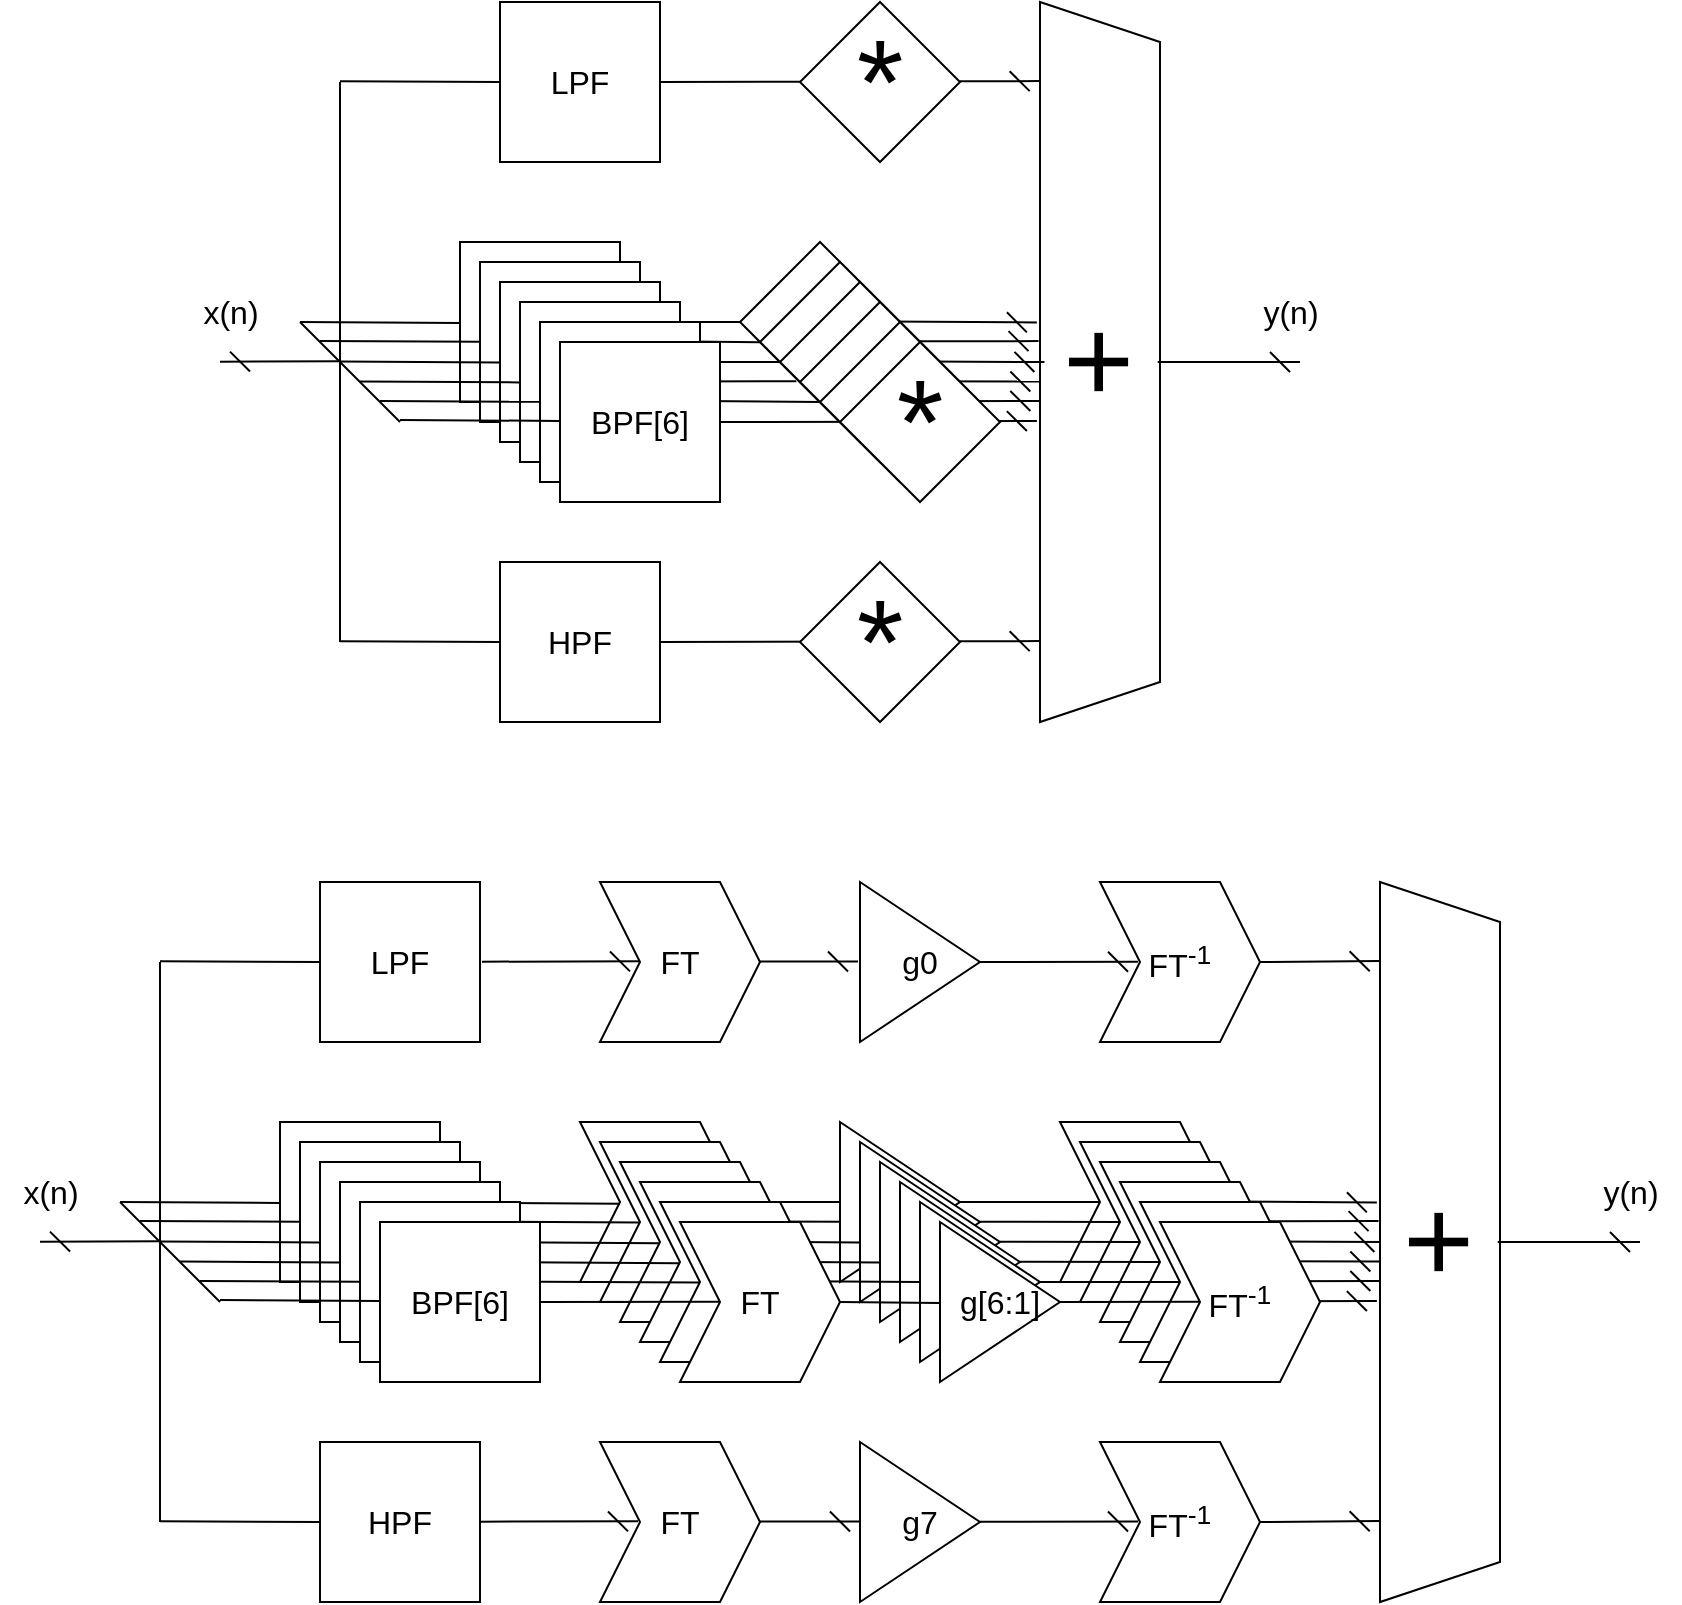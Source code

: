 <mxfile version="21.3.7" type="device">
  <diagram name="Trang-1" id="FCShbB4o47yusrXKDRJA">
    <mxGraphModel dx="1868" dy="1152" grid="1" gridSize="10" guides="1" tooltips="1" connect="1" arrows="1" fold="1" page="0" pageScale="1" pageWidth="827" pageHeight="1169" math="0" shadow="0">
      <root>
        <mxCell id="0" />
        <mxCell id="1" parent="0" />
        <mxCell id="zZ7e39OdmhbCDhHyZP8K-93" value="" style="endArrow=dash;html=1;rounded=0;fontSize=12;startSize=8;endSize=8;exitX=1;exitY=0.5;exitDx=0;exitDy=0;endFill=0;entryX=0.582;entryY=1.026;entryDx=0;entryDy=0;entryPerimeter=0;" edge="1" parent="1" target="zZ7e39OdmhbCDhHyZP8K-129">
          <mxGeometry width="50" height="50" relative="1" as="geometry">
            <mxPoint x="370" y="649.67" as="sourcePoint" />
            <mxPoint x="409.82" y="649.55" as="targetPoint" />
          </mxGeometry>
        </mxCell>
        <mxCell id="zZ7e39OdmhbCDhHyZP8K-137" value="" style="endArrow=dash;html=1;rounded=0;fontSize=12;startSize=8;endSize=8;exitX=1;exitY=0.5;exitDx=0;exitDy=0;endFill=0;entryX=0.445;entryY=1.026;entryDx=0;entryDy=0;entryPerimeter=0;" edge="1" parent="1" target="zZ7e39OdmhbCDhHyZP8K-129">
          <mxGeometry width="50" height="50" relative="1" as="geometry">
            <mxPoint x="320" y="599.67" as="sourcePoint" />
            <mxPoint x="359.82" y="599.55" as="targetPoint" />
          </mxGeometry>
        </mxCell>
        <mxCell id="zZ7e39OdmhbCDhHyZP8K-139" value="" style="endArrow=dash;html=1;rounded=0;fontSize=12;startSize=8;endSize=8;exitX=1;exitY=0.5;exitDx=0;exitDy=0;endFill=0;entryX=0.471;entryY=1.012;entryDx=0;entryDy=0;entryPerimeter=0;" edge="1" parent="1" target="zZ7e39OdmhbCDhHyZP8K-129">
          <mxGeometry width="50" height="50" relative="1" as="geometry">
            <mxPoint x="330" y="609.67" as="sourcePoint" />
            <mxPoint x="369.82" y="609.55" as="targetPoint" />
          </mxGeometry>
        </mxCell>
        <mxCell id="zZ7e39OdmhbCDhHyZP8K-141" value="" style="endArrow=dash;html=1;rounded=0;fontSize=12;startSize=8;endSize=8;exitX=1;exitY=0.5;exitDx=0;exitDy=0;endFill=0;entryX=0.5;entryY=0.963;entryDx=0;entryDy=0;entryPerimeter=0;" edge="1" parent="1" target="zZ7e39OdmhbCDhHyZP8K-129">
          <mxGeometry width="50" height="50" relative="1" as="geometry">
            <mxPoint x="340" y="619.67" as="sourcePoint" />
            <mxPoint x="379.82" y="619.55" as="targetPoint" />
          </mxGeometry>
        </mxCell>
        <mxCell id="zZ7e39OdmhbCDhHyZP8K-143" value="" style="endArrow=dash;html=1;rounded=0;fontSize=12;startSize=8;endSize=8;exitX=1;exitY=0.5;exitDx=0;exitDy=0;endFill=0;entryX=0.527;entryY=0.997;entryDx=0;entryDy=0;entryPerimeter=0;" edge="1" parent="1" target="zZ7e39OdmhbCDhHyZP8K-129">
          <mxGeometry width="50" height="50" relative="1" as="geometry">
            <mxPoint x="350" y="629.67" as="sourcePoint" />
            <mxPoint x="389.82" y="629.55" as="targetPoint" />
          </mxGeometry>
        </mxCell>
        <mxCell id="zZ7e39OdmhbCDhHyZP8K-145" value="" style="endArrow=dash;html=1;rounded=0;fontSize=12;startSize=8;endSize=8;exitX=1;exitY=0.5;exitDx=0;exitDy=0;endFill=0;entryX=0.554;entryY=0.997;entryDx=0;entryDy=0;entryPerimeter=0;" edge="1" parent="1" target="zZ7e39OdmhbCDhHyZP8K-129">
          <mxGeometry width="50" height="50" relative="1" as="geometry">
            <mxPoint x="360" y="639.67" as="sourcePoint" />
            <mxPoint x="399.82" y="639.55" as="targetPoint" />
          </mxGeometry>
        </mxCell>
        <mxCell id="zZ7e39OdmhbCDhHyZP8K-187" value="FT" style="shape=step;perimeter=stepPerimeter;whiteSpace=wrap;html=1;fixedSize=1;fontSize=16;" vertex="1" parent="1">
          <mxGeometry x="260" y="560" width="80" height="80" as="geometry" />
        </mxCell>
        <mxCell id="zZ7e39OdmhbCDhHyZP8K-188" value="FT" style="shape=step;perimeter=stepPerimeter;whiteSpace=wrap;html=1;fixedSize=1;fontSize=16;" vertex="1" parent="1">
          <mxGeometry x="270" y="570" width="80" height="80" as="geometry" />
        </mxCell>
        <mxCell id="zZ7e39OdmhbCDhHyZP8K-189" value="FT" style="shape=step;perimeter=stepPerimeter;whiteSpace=wrap;html=1;fixedSize=1;fontSize=16;" vertex="1" parent="1">
          <mxGeometry x="280" y="580" width="80" height="80" as="geometry" />
        </mxCell>
        <mxCell id="zZ7e39OdmhbCDhHyZP8K-190" value="FT" style="shape=step;perimeter=stepPerimeter;whiteSpace=wrap;html=1;fixedSize=1;fontSize=16;" vertex="1" parent="1">
          <mxGeometry x="290" y="590" width="80" height="80" as="geometry" />
        </mxCell>
        <mxCell id="zZ7e39OdmhbCDhHyZP8K-191" value="FT" style="shape=step;perimeter=stepPerimeter;whiteSpace=wrap;html=1;fixedSize=1;fontSize=16;" vertex="1" parent="1">
          <mxGeometry x="300" y="600" width="80" height="80" as="geometry" />
        </mxCell>
        <mxCell id="zZ7e39OdmhbCDhHyZP8K-192" value="FT&lt;sup&gt;-1&lt;/sup&gt;" style="shape=step;perimeter=stepPerimeter;whiteSpace=wrap;html=1;fixedSize=1;fontSize=16;" vertex="1" parent="1">
          <mxGeometry x="310" y="610" width="80" height="80" as="geometry" />
        </mxCell>
        <mxCell id="zZ7e39OdmhbCDhHyZP8K-147" value="" style="group" vertex="1" connectable="0" parent="1">
          <mxGeometry x="150" y="560" width="110" height="130" as="geometry" />
        </mxCell>
        <mxCell id="zZ7e39OdmhbCDhHyZP8K-148" value="" style="triangle;whiteSpace=wrap;html=1;fontSize=16;" vertex="1" parent="zZ7e39OdmhbCDhHyZP8K-147">
          <mxGeometry width="60" height="80" as="geometry" />
        </mxCell>
        <mxCell id="zZ7e39OdmhbCDhHyZP8K-149" value="" style="triangle;whiteSpace=wrap;html=1;fontSize=16;" vertex="1" parent="zZ7e39OdmhbCDhHyZP8K-147">
          <mxGeometry x="10" y="10" width="60" height="80" as="geometry" />
        </mxCell>
        <mxCell id="zZ7e39OdmhbCDhHyZP8K-150" value="" style="triangle;whiteSpace=wrap;html=1;fontSize=16;" vertex="1" parent="zZ7e39OdmhbCDhHyZP8K-147">
          <mxGeometry x="20" y="20" width="60" height="80" as="geometry" />
        </mxCell>
        <mxCell id="zZ7e39OdmhbCDhHyZP8K-151" value="" style="triangle;whiteSpace=wrap;html=1;fontSize=16;" vertex="1" parent="zZ7e39OdmhbCDhHyZP8K-147">
          <mxGeometry x="30" y="30" width="60" height="80" as="geometry" />
        </mxCell>
        <mxCell id="zZ7e39OdmhbCDhHyZP8K-152" value="" style="triangle;whiteSpace=wrap;html=1;fontSize=16;" vertex="1" parent="zZ7e39OdmhbCDhHyZP8K-147">
          <mxGeometry x="40" y="40" width="60" height="80" as="geometry" />
        </mxCell>
        <mxCell id="zZ7e39OdmhbCDhHyZP8K-153" value="g[6:1]" style="triangle;whiteSpace=wrap;html=1;fontSize=16;" vertex="1" parent="zZ7e39OdmhbCDhHyZP8K-147">
          <mxGeometry x="50" y="50" width="60" height="80" as="geometry" />
        </mxCell>
        <mxCell id="zZ7e39OdmhbCDhHyZP8K-154" value="" style="endArrow=none;html=1;rounded=0;fontSize=12;startSize=8;endSize=8;entryX=0.444;entryY=1.014;entryDx=0;entryDy=0;entryPerimeter=0;endFill=0;startArrow=none;startFill=0;" edge="1" parent="zZ7e39OdmhbCDhHyZP8K-147">
          <mxGeometry width="50" height="50" relative="1" as="geometry">
            <mxPoint y="90" as="sourcePoint" />
            <mxPoint x="50" y="90.46" as="targetPoint" />
          </mxGeometry>
        </mxCell>
        <mxCell id="zZ7e39OdmhbCDhHyZP8K-107" value="" style="endArrow=none;html=1;rounded=0;fontSize=12;startSize=8;endSize=8;exitX=1;exitY=0.5;exitDx=0;exitDy=0;endFill=0;entryX=0.583;entryY=1.003;entryDx=0;entryDy=0;entryPerimeter=0;" edge="1" parent="zZ7e39OdmhbCDhHyZP8K-147">
          <mxGeometry width="50" height="50" relative="1" as="geometry">
            <mxPoint x="110" y="90.05" as="sourcePoint" />
            <mxPoint x="179.82" y="89.93" as="targetPoint" />
          </mxGeometry>
        </mxCell>
        <mxCell id="zZ7e39OdmhbCDhHyZP8K-108" value="" style="endArrow=none;html=1;rounded=0;fontSize=12;startSize=8;endSize=8;exitX=1;exitY=0.5;exitDx=0;exitDy=0;endFill=0;" edge="1" parent="zZ7e39OdmhbCDhHyZP8K-147">
          <mxGeometry width="50" height="50" relative="1" as="geometry">
            <mxPoint x="100" y="80.05" as="sourcePoint" />
            <mxPoint x="170" y="80" as="targetPoint" />
          </mxGeometry>
        </mxCell>
        <mxCell id="zZ7e39OdmhbCDhHyZP8K-109" value="" style="endArrow=none;html=1;rounded=0;fontSize=12;startSize=8;endSize=8;entryX=0;entryY=0.5;entryDx=0;entryDy=0;exitX=1;exitY=0.5;exitDx=0;exitDy=0;endFill=0;" edge="1" parent="zZ7e39OdmhbCDhHyZP8K-147">
          <mxGeometry width="50" height="50" relative="1" as="geometry">
            <mxPoint x="90" y="69.91" as="sourcePoint" />
            <mxPoint x="160" y="70.05" as="targetPoint" />
          </mxGeometry>
        </mxCell>
        <mxCell id="zZ7e39OdmhbCDhHyZP8K-110" value="" style="endArrow=none;html=1;rounded=0;fontSize=12;startSize=8;endSize=8;entryX=0.5;entryY=1;entryDx=0;entryDy=0;exitX=1;exitY=0.5;exitDx=0;exitDy=0;endFill=0;" edge="1" parent="zZ7e39OdmhbCDhHyZP8K-147">
          <mxGeometry width="50" height="50" relative="1" as="geometry">
            <mxPoint x="80" y="59.91" as="sourcePoint" />
            <mxPoint x="150" y="60.05" as="targetPoint" />
          </mxGeometry>
        </mxCell>
        <mxCell id="zZ7e39OdmhbCDhHyZP8K-111" value="" style="endArrow=none;html=1;rounded=0;fontSize=12;startSize=8;endSize=8;exitX=1;exitY=0.5;exitDx=0;exitDy=0;endFill=0;" edge="1" parent="zZ7e39OdmhbCDhHyZP8K-147">
          <mxGeometry width="50" height="50" relative="1" as="geometry">
            <mxPoint x="70" y="49.91" as="sourcePoint" />
            <mxPoint x="140" y="50" as="targetPoint" />
          </mxGeometry>
        </mxCell>
        <mxCell id="zZ7e39OdmhbCDhHyZP8K-112" value="" style="endArrow=none;html=1;rounded=0;fontSize=12;startSize=8;endSize=8;exitX=1;exitY=0.5;exitDx=0;exitDy=0;endFill=0;" edge="1" parent="zZ7e39OdmhbCDhHyZP8K-147">
          <mxGeometry width="50" height="50" relative="1" as="geometry">
            <mxPoint x="60" y="40.05" as="sourcePoint" />
            <mxPoint x="130" y="40" as="targetPoint" />
          </mxGeometry>
        </mxCell>
        <mxCell id="zZ7e39OdmhbCDhHyZP8K-97" value="" style="endArrow=none;html=1;rounded=0;fontSize=12;startSize=8;endSize=8;entryX=0.444;entryY=1.014;entryDx=0;entryDy=0;entryPerimeter=0;endFill=0;startArrow=none;startFill=0;" edge="1" parent="1">
          <mxGeometry width="50" height="50" relative="1" as="geometry">
            <mxPoint x="70" y="609.46" as="sourcePoint" />
            <mxPoint x="150" y="609.92" as="targetPoint" />
          </mxGeometry>
        </mxCell>
        <mxCell id="zZ7e39OdmhbCDhHyZP8K-94" value="" style="endArrow=none;html=1;rounded=0;fontSize=12;startSize=8;endSize=8;entryX=0.444;entryY=1.014;entryDx=0;entryDy=0;entryPerimeter=0;endFill=0;startArrow=none;startFill=0;" edge="1" parent="1">
          <mxGeometry width="50" height="50" relative="1" as="geometry">
            <mxPoint x="110" y="639.54" as="sourcePoint" />
            <mxPoint x="190" y="640" as="targetPoint" />
          </mxGeometry>
        </mxCell>
        <mxCell id="zZ7e39OdmhbCDhHyZP8K-95" value="" style="endArrow=none;html=1;rounded=0;fontSize=12;startSize=8;endSize=8;entryX=0.444;entryY=1.014;entryDx=0;entryDy=0;entryPerimeter=0;endFill=0;startArrow=none;startFill=0;" edge="1" parent="1">
          <mxGeometry width="50" height="50" relative="1" as="geometry">
            <mxPoint x="90" y="629.73" as="sourcePoint" />
            <mxPoint x="170" y="630.19" as="targetPoint" />
          </mxGeometry>
        </mxCell>
        <mxCell id="zZ7e39OdmhbCDhHyZP8K-96" value="" style="endArrow=none;html=1;rounded=0;fontSize=12;startSize=8;endSize=8;entryX=0.444;entryY=1.014;entryDx=0;entryDy=0;entryPerimeter=0;endFill=0;startArrow=none;startFill=0;" edge="1" parent="1">
          <mxGeometry width="50" height="50" relative="1" as="geometry">
            <mxPoint x="80" y="619.73" as="sourcePoint" />
            <mxPoint x="160" y="620.19" as="targetPoint" />
          </mxGeometry>
        </mxCell>
        <mxCell id="zZ7e39OdmhbCDhHyZP8K-98" value="" style="endArrow=none;html=1;rounded=0;fontSize=12;startSize=8;endSize=8;entryX=0;entryY=0.5;entryDx=0;entryDy=0;endFill=0;startArrow=none;startFill=0;" edge="1" parent="1" target="zZ7e39OdmhbCDhHyZP8K-148">
          <mxGeometry width="50" height="50" relative="1" as="geometry">
            <mxPoint x="60" y="600" as="sourcePoint" />
            <mxPoint x="140" y="600.46" as="targetPoint" />
          </mxGeometry>
        </mxCell>
        <mxCell id="zZ7e39OdmhbCDhHyZP8K-158" value="FT" style="shape=step;perimeter=stepPerimeter;whiteSpace=wrap;html=1;fixedSize=1;fontSize=16;" vertex="1" parent="1">
          <mxGeometry x="20" y="560" width="80" height="80" as="geometry" />
        </mxCell>
        <mxCell id="zZ7e39OdmhbCDhHyZP8K-159" value="FT" style="shape=step;perimeter=stepPerimeter;whiteSpace=wrap;html=1;fixedSize=1;fontSize=16;" vertex="1" parent="1">
          <mxGeometry x="30" y="570" width="80" height="80" as="geometry" />
        </mxCell>
        <mxCell id="zZ7e39OdmhbCDhHyZP8K-160" value="FT" style="shape=step;perimeter=stepPerimeter;whiteSpace=wrap;html=1;fixedSize=1;fontSize=16;" vertex="1" parent="1">
          <mxGeometry x="40" y="580" width="80" height="80" as="geometry" />
        </mxCell>
        <mxCell id="zZ7e39OdmhbCDhHyZP8K-161" value="FT" style="shape=step;perimeter=stepPerimeter;whiteSpace=wrap;html=1;fixedSize=1;fontSize=16;" vertex="1" parent="1">
          <mxGeometry x="50" y="590" width="80" height="80" as="geometry" />
        </mxCell>
        <mxCell id="zZ7e39OdmhbCDhHyZP8K-162" value="FT" style="shape=step;perimeter=stepPerimeter;whiteSpace=wrap;html=1;fixedSize=1;fontSize=16;" vertex="1" parent="1">
          <mxGeometry x="60" y="600" width="80" height="80" as="geometry" />
        </mxCell>
        <mxCell id="zZ7e39OdmhbCDhHyZP8K-163" value="FT" style="shape=step;perimeter=stepPerimeter;whiteSpace=wrap;html=1;fixedSize=1;fontSize=16;" vertex="1" parent="1">
          <mxGeometry x="70" y="610" width="80" height="80" as="geometry" />
        </mxCell>
        <mxCell id="zZ7e39OdmhbCDhHyZP8K-173" value="" style="endArrow=none;html=1;rounded=0;fontSize=12;startSize=8;endSize=8;entryX=0.444;entryY=1.014;entryDx=0;entryDy=0;entryPerimeter=0;endFill=0;startArrow=none;startFill=0;exitX=1;exitY=0.5;exitDx=0;exitDy=0;" edge="1" parent="1" source="zZ7e39OdmhbCDhHyZP8K-106">
          <mxGeometry width="50" height="50" relative="1" as="geometry">
            <mxPoint x="10" y="649.39" as="sourcePoint" />
            <mxPoint x="90" y="649.85" as="targetPoint" />
          </mxGeometry>
        </mxCell>
        <mxCell id="zZ7e39OdmhbCDhHyZP8K-174" value="" style="endArrow=none;html=1;rounded=0;fontSize=12;startSize=8;endSize=8;entryX=0.444;entryY=1.014;entryDx=0;entryDy=0;entryPerimeter=0;endFill=0;startArrow=none;startFill=0;" edge="1" parent="1">
          <mxGeometry width="50" height="50" relative="1" as="geometry">
            <mxPoint y="639.85" as="sourcePoint" />
            <mxPoint x="80" y="640.31" as="targetPoint" />
          </mxGeometry>
        </mxCell>
        <mxCell id="zZ7e39OdmhbCDhHyZP8K-175" value="" style="endArrow=none;html=1;rounded=0;fontSize=12;startSize=8;endSize=8;entryX=0.444;entryY=1.014;entryDx=0;entryDy=0;entryPerimeter=0;endFill=0;startArrow=none;startFill=0;" edge="1" parent="1">
          <mxGeometry width="50" height="50" relative="1" as="geometry">
            <mxPoint x="-10" y="630.12" as="sourcePoint" />
            <mxPoint x="70" y="630.58" as="targetPoint" />
          </mxGeometry>
        </mxCell>
        <mxCell id="zZ7e39OdmhbCDhHyZP8K-176" value="" style="endArrow=none;html=1;rounded=0;fontSize=12;startSize=8;endSize=8;entryX=0.444;entryY=1.014;entryDx=0;entryDy=0;entryPerimeter=0;endFill=0;startArrow=none;startFill=0;" edge="1" parent="1">
          <mxGeometry width="50" height="50" relative="1" as="geometry">
            <mxPoint x="-20" y="620.12" as="sourcePoint" />
            <mxPoint x="60" y="620.58" as="targetPoint" />
          </mxGeometry>
        </mxCell>
        <mxCell id="zZ7e39OdmhbCDhHyZP8K-177" value="" style="endArrow=none;html=1;rounded=0;fontSize=12;startSize=8;endSize=8;entryX=0.444;entryY=1.014;entryDx=0;entryDy=0;entryPerimeter=0;endFill=0;startArrow=none;startFill=0;" edge="1" parent="1">
          <mxGeometry width="50" height="50" relative="1" as="geometry">
            <mxPoint x="-30" y="609.85" as="sourcePoint" />
            <mxPoint x="50" y="610.31" as="targetPoint" />
          </mxGeometry>
        </mxCell>
        <mxCell id="zZ7e39OdmhbCDhHyZP8K-178" value="" style="endArrow=none;html=1;rounded=0;fontSize=12;startSize=8;endSize=8;entryX=0.444;entryY=1.014;entryDx=0;entryDy=0;entryPerimeter=0;endFill=0;startArrow=none;startFill=0;" edge="1" parent="1">
          <mxGeometry width="50" height="50" relative="1" as="geometry">
            <mxPoint x="-40" y="600.39" as="sourcePoint" />
            <mxPoint x="40" y="600.85" as="targetPoint" />
          </mxGeometry>
        </mxCell>
        <mxCell id="zZ7e39OdmhbCDhHyZP8K-29" value="" style="endArrow=none;html=1;rounded=0;fontSize=12;startSize=8;endSize=8;entryX=0.5;entryY=1;entryDx=0;entryDy=0;endFill=0;" edge="1" parent="1">
          <mxGeometry width="50" height="50" relative="1" as="geometry">
            <mxPoint x="80" y="180" as="sourcePoint" />
            <mxPoint x="150" y="180" as="targetPoint" />
          </mxGeometry>
        </mxCell>
        <mxCell id="zZ7e39OdmhbCDhHyZP8K-82" value="" style="endArrow=dash;html=1;rounded=0;fontSize=12;startSize=8;endSize=8;exitX=1;exitY=0.5;exitDx=0;exitDy=0;endFill=0;entryX=0.582;entryY=1.026;entryDx=0;entryDy=0;entryPerimeter=0;" edge="1" parent="1" target="zZ7e39OdmhbCDhHyZP8K-63">
          <mxGeometry width="50" height="50" relative="1" as="geometry">
            <mxPoint x="200" y="209.67" as="sourcePoint" />
            <mxPoint x="239.82" y="209.55" as="targetPoint" />
          </mxGeometry>
        </mxCell>
        <mxCell id="zZ7e39OdmhbCDhHyZP8K-38" value="" style="endArrow=none;html=1;rounded=0;fontSize=12;startSize=8;endSize=8;entryX=0;entryY=0.5;entryDx=0;entryDy=0;endFill=0;startArrow=none;startFill=0;" edge="1" parent="1" target="zZ7e39OdmhbCDhHyZP8K-79">
          <mxGeometry width="50" height="50" relative="1" as="geometry">
            <mxPoint x="80" y="199.46" as="sourcePoint" />
            <mxPoint x="160" y="199.92" as="targetPoint" />
          </mxGeometry>
        </mxCell>
        <mxCell id="zZ7e39OdmhbCDhHyZP8K-39" value="" style="endArrow=none;html=1;rounded=0;fontSize=12;startSize=8;endSize=8;entryX=-0.023;entryY=0.495;entryDx=0;entryDy=0;entryPerimeter=0;endFill=0;startArrow=none;startFill=0;" edge="1" parent="1" target="zZ7e39OdmhbCDhHyZP8K-77">
          <mxGeometry width="50" height="50" relative="1" as="geometry">
            <mxPoint x="70" y="189.73" as="sourcePoint" />
            <mxPoint x="150" y="190.19" as="targetPoint" />
          </mxGeometry>
        </mxCell>
        <mxCell id="zZ7e39OdmhbCDhHyZP8K-41" value="" style="endArrow=none;html=1;rounded=0;fontSize=12;startSize=8;endSize=8;entryX=0.13;entryY=0.627;entryDx=0;entryDy=0;entryPerimeter=0;endFill=0;startArrow=none;startFill=0;" edge="1" parent="1" target="zZ7e39OdmhbCDhHyZP8K-71">
          <mxGeometry width="50" height="50" relative="1" as="geometry">
            <mxPoint x="50" y="169.46" as="sourcePoint" />
            <mxPoint x="130" y="169.92" as="targetPoint" />
          </mxGeometry>
        </mxCell>
        <mxCell id="zZ7e39OdmhbCDhHyZP8K-42" value="" style="endArrow=none;html=1;rounded=0;fontSize=12;startSize=8;endSize=8;entryX=0;entryY=0.5;entryDx=0;entryDy=0;endFill=0;startArrow=none;startFill=0;" edge="1" parent="1" target="zZ7e39OdmhbCDhHyZP8K-71">
          <mxGeometry width="50" height="50" relative="1" as="geometry">
            <mxPoint x="40" y="160" as="sourcePoint" />
            <mxPoint x="120" y="160.46" as="targetPoint" />
          </mxGeometry>
        </mxCell>
        <mxCell id="zZ7e39OdmhbCDhHyZP8K-1" value="LPF" style="whiteSpace=wrap;html=1;aspect=fixed;fontSize=16;" vertex="1" parent="1">
          <mxGeometry x="-20" width="80" height="80" as="geometry" />
        </mxCell>
        <mxCell id="zZ7e39OdmhbCDhHyZP8K-2" value="" style="whiteSpace=wrap;html=1;aspect=fixed;fontSize=16;" vertex="1" parent="1">
          <mxGeometry x="-40" y="120" width="80" height="80" as="geometry" />
        </mxCell>
        <mxCell id="zZ7e39OdmhbCDhHyZP8K-3" value="HPF" style="whiteSpace=wrap;html=1;aspect=fixed;fontSize=16;" vertex="1" parent="1">
          <mxGeometry x="-20" y="280" width="80" height="80" as="geometry" />
        </mxCell>
        <mxCell id="zZ7e39OdmhbCDhHyZP8K-6" value="" style="whiteSpace=wrap;html=1;aspect=fixed;fontSize=16;" vertex="1" parent="1">
          <mxGeometry x="-30" y="130" width="80" height="80" as="geometry" />
        </mxCell>
        <mxCell id="zZ7e39OdmhbCDhHyZP8K-11" value="" style="whiteSpace=wrap;html=1;aspect=fixed;fontSize=16;" vertex="1" parent="1">
          <mxGeometry x="-20" y="140" width="80" height="80" as="geometry" />
        </mxCell>
        <mxCell id="zZ7e39OdmhbCDhHyZP8K-12" value="" style="whiteSpace=wrap;html=1;aspect=fixed;fontSize=16;" vertex="1" parent="1">
          <mxGeometry x="-10" y="150" width="80" height="80" as="geometry" />
        </mxCell>
        <mxCell id="zZ7e39OdmhbCDhHyZP8K-13" value="" style="whiteSpace=wrap;html=1;aspect=fixed;fontSize=16;" vertex="1" parent="1">
          <mxGeometry y="160" width="80" height="80" as="geometry" />
        </mxCell>
        <mxCell id="zZ7e39OdmhbCDhHyZP8K-14" value="BPF[6]" style="whiteSpace=wrap;html=1;aspect=fixed;fontSize=16;" vertex="1" parent="1">
          <mxGeometry x="10" y="170" width="80" height="80" as="geometry" />
        </mxCell>
        <mxCell id="zZ7e39OdmhbCDhHyZP8K-24" value="" style="endArrow=none;html=1;rounded=0;fontSize=12;startSize=8;endSize=8;exitX=1;exitY=0.5;exitDx=0;exitDy=0;endFill=0;entryX=0.583;entryY=1.003;entryDx=0;entryDy=0;entryPerimeter=0;" edge="1" parent="1" source="zZ7e39OdmhbCDhHyZP8K-14">
          <mxGeometry width="50" height="50" relative="1" as="geometry">
            <mxPoint x="110" y="210" as="sourcePoint" />
            <mxPoint x="179.82" y="209.88" as="targetPoint" />
          </mxGeometry>
        </mxCell>
        <mxCell id="zZ7e39OdmhbCDhHyZP8K-36" value="" style="endArrow=dash;html=1;rounded=0;fontSize=12;startSize=8;endSize=8;entryX=0.472;entryY=1.014;entryDx=0;entryDy=0;entryPerimeter=0;endFill=0;exitX=1;exitY=0.5;exitDx=0;exitDy=0;" edge="1" parent="1" source="zZ7e39OdmhbCDhHyZP8K-1">
          <mxGeometry width="50" height="50" relative="1" as="geometry">
            <mxPoint x="80" y="40" as="sourcePoint" />
            <mxPoint x="159" y="39.84" as="targetPoint" />
          </mxGeometry>
        </mxCell>
        <mxCell id="zZ7e39OdmhbCDhHyZP8K-45" value="" style="endArrow=dash;html=1;rounded=0;fontSize=12;startSize=8;endSize=8;entryX=0.472;entryY=1.014;entryDx=0;entryDy=0;entryPerimeter=0;endFill=0;exitX=1;exitY=0.5;exitDx=0;exitDy=0;" edge="1" parent="1" source="zZ7e39OdmhbCDhHyZP8K-3">
          <mxGeometry width="50" height="50" relative="1" as="geometry">
            <mxPoint x="80" y="319.86" as="sourcePoint" />
            <mxPoint x="159" y="319.7" as="targetPoint" />
          </mxGeometry>
        </mxCell>
        <mxCell id="zZ7e39OdmhbCDhHyZP8K-48" value="" style="endArrow=none;html=1;rounded=0;fontSize=12;startSize=8;endSize=8;entryX=0.444;entryY=1.014;entryDx=0;entryDy=0;entryPerimeter=0;endFill=0;startArrow=none;startFill=0;" edge="1" parent="1">
          <mxGeometry width="50" height="50" relative="1" as="geometry">
            <mxPoint x="-70" y="209" as="sourcePoint" />
            <mxPoint x="10" y="209.46" as="targetPoint" />
          </mxGeometry>
        </mxCell>
        <mxCell id="zZ7e39OdmhbCDhHyZP8K-49" value="" style="endArrow=none;html=1;rounded=0;fontSize=12;startSize=8;endSize=8;entryX=0.444;entryY=1.014;entryDx=0;entryDy=0;entryPerimeter=0;endFill=0;startArrow=none;startFill=0;" edge="1" parent="1">
          <mxGeometry width="50" height="50" relative="1" as="geometry">
            <mxPoint x="-80" y="199.46" as="sourcePoint" />
            <mxPoint y="199.92" as="targetPoint" />
          </mxGeometry>
        </mxCell>
        <mxCell id="zZ7e39OdmhbCDhHyZP8K-50" value="" style="endArrow=none;html=1;rounded=0;fontSize=12;startSize=8;endSize=8;entryX=0.444;entryY=1.014;entryDx=0;entryDy=0;entryPerimeter=0;endFill=0;startArrow=none;startFill=0;" edge="1" parent="1">
          <mxGeometry width="50" height="50" relative="1" as="geometry">
            <mxPoint x="-90" y="189.73" as="sourcePoint" />
            <mxPoint x="-10" y="190.19" as="targetPoint" />
          </mxGeometry>
        </mxCell>
        <mxCell id="zZ7e39OdmhbCDhHyZP8K-51" value="" style="endArrow=none;html=1;rounded=0;fontSize=12;startSize=8;endSize=8;entryX=0.444;entryY=1.014;entryDx=0;entryDy=0;entryPerimeter=0;endFill=0;startArrow=none;startFill=0;" edge="1" parent="1">
          <mxGeometry width="50" height="50" relative="1" as="geometry">
            <mxPoint x="-100" y="179.73" as="sourcePoint" />
            <mxPoint x="-20" y="180.19" as="targetPoint" />
          </mxGeometry>
        </mxCell>
        <mxCell id="zZ7e39OdmhbCDhHyZP8K-52" value="" style="endArrow=none;html=1;rounded=0;fontSize=12;startSize=8;endSize=8;entryX=0.444;entryY=1.014;entryDx=0;entryDy=0;entryPerimeter=0;endFill=0;startArrow=none;startFill=0;" edge="1" parent="1">
          <mxGeometry width="50" height="50" relative="1" as="geometry">
            <mxPoint x="-110" y="169.46" as="sourcePoint" />
            <mxPoint x="-30" y="169.92" as="targetPoint" />
          </mxGeometry>
        </mxCell>
        <mxCell id="zZ7e39OdmhbCDhHyZP8K-53" value="" style="endArrow=none;html=1;rounded=0;fontSize=12;startSize=8;endSize=8;entryX=0.444;entryY=1.014;entryDx=0;entryDy=0;entryPerimeter=0;endFill=0;startArrow=none;startFill=0;" edge="1" parent="1">
          <mxGeometry width="50" height="50" relative="1" as="geometry">
            <mxPoint x="-120" y="160" as="sourcePoint" />
            <mxPoint x="-40" y="160.46" as="targetPoint" />
          </mxGeometry>
        </mxCell>
        <mxCell id="zZ7e39OdmhbCDhHyZP8K-54" value="" style="endArrow=none;html=1;rounded=0;fontSize=12;startSize=8;endSize=8;endFill=0;startArrow=none;startFill=0;" edge="1" parent="1">
          <mxGeometry width="50" height="50" relative="1" as="geometry">
            <mxPoint x="-120" y="160" as="sourcePoint" />
            <mxPoint x="-70" y="210" as="targetPoint" />
          </mxGeometry>
        </mxCell>
        <mxCell id="zZ7e39OdmhbCDhHyZP8K-55" value="" style="endArrow=none;html=1;rounded=0;fontSize=12;startSize=8;endSize=8;entryX=0.444;entryY=1.014;entryDx=0;entryDy=0;entryPerimeter=0;endFill=0;startArrow=none;startFill=0;" edge="1" parent="1">
          <mxGeometry width="50" height="50" relative="1" as="geometry">
            <mxPoint x="-100" y="39.6" as="sourcePoint" />
            <mxPoint x="-20" y="40.06" as="targetPoint" />
          </mxGeometry>
        </mxCell>
        <mxCell id="zZ7e39OdmhbCDhHyZP8K-56" value="" style="endArrow=none;html=1;rounded=0;fontSize=12;startSize=8;endSize=8;entryX=0.444;entryY=1.014;entryDx=0;entryDy=0;entryPerimeter=0;endFill=0;startArrow=none;startFill=0;" edge="1" parent="1">
          <mxGeometry width="50" height="50" relative="1" as="geometry">
            <mxPoint x="-100" y="319.6" as="sourcePoint" />
            <mxPoint x="-20" y="320.06" as="targetPoint" />
          </mxGeometry>
        </mxCell>
        <mxCell id="zZ7e39OdmhbCDhHyZP8K-57" value="" style="endArrow=none;html=1;rounded=0;fontSize=12;startSize=8;endSize=8;endFill=0;startArrow=none;startFill=0;" edge="1" parent="1">
          <mxGeometry width="50" height="50" relative="1" as="geometry">
            <mxPoint x="-100" y="320" as="sourcePoint" />
            <mxPoint x="-100" y="40" as="targetPoint" />
          </mxGeometry>
        </mxCell>
        <mxCell id="zZ7e39OdmhbCDhHyZP8K-58" value="" style="endArrow=dash;html=1;rounded=0;fontSize=12;startSize=8;endSize=8;endFill=0;" edge="1" parent="1">
          <mxGeometry width="50" height="50" relative="1" as="geometry">
            <mxPoint x="-100" y="179.6" as="sourcePoint" />
            <mxPoint x="-160" y="179.84" as="targetPoint" />
          </mxGeometry>
        </mxCell>
        <mxCell id="zZ7e39OdmhbCDhHyZP8K-59" value="x(n)" style="text;html=1;align=center;verticalAlign=middle;resizable=0;points=[];autosize=1;strokeColor=none;fillColor=none;fontSize=16;" vertex="1" parent="1">
          <mxGeometry x="-180" y="140" width="50" height="30" as="geometry" />
        </mxCell>
        <mxCell id="zZ7e39OdmhbCDhHyZP8K-63" value="&lt;span style=&quot;font-size: 60px;&quot;&gt;+&lt;/span&gt;" style="shape=trapezoid;perimeter=trapezoidPerimeter;whiteSpace=wrap;html=1;fixedSize=1;fontSize=16;rotation=90;" vertex="1" parent="1">
          <mxGeometry x="100" y="150" width="360" height="60" as="geometry" />
        </mxCell>
        <mxCell id="zZ7e39OdmhbCDhHyZP8K-64" value="" style="endArrow=dash;html=1;rounded=0;fontSize=12;startSize=8;endSize=8;endFill=0;exitX=0.5;exitY=0.019;exitDx=0;exitDy=0;exitPerimeter=0;" edge="1" parent="1" source="zZ7e39OdmhbCDhHyZP8K-63">
          <mxGeometry width="50" height="50" relative="1" as="geometry">
            <mxPoint x="320" y="180" as="sourcePoint" />
            <mxPoint x="380" y="180" as="targetPoint" />
          </mxGeometry>
        </mxCell>
        <mxCell id="zZ7e39OdmhbCDhHyZP8K-65" value="y(n)" style="text;html=1;align=center;verticalAlign=middle;resizable=0;points=[];autosize=1;strokeColor=none;fillColor=none;fontSize=16;" vertex="1" parent="1">
          <mxGeometry x="350" y="140" width="50" height="30" as="geometry" />
        </mxCell>
        <mxCell id="zZ7e39OdmhbCDhHyZP8K-67" value="&lt;font style=&quot;font-size: 60px;&quot;&gt;*&lt;/font&gt;" style="rhombus;whiteSpace=wrap;html=1;fontSize=16;" vertex="1" parent="1">
          <mxGeometry x="130" width="80" height="80" as="geometry" />
        </mxCell>
        <mxCell id="zZ7e39OdmhbCDhHyZP8K-68" value="" style="endArrow=dash;html=1;rounded=0;fontSize=12;startSize=8;endSize=8;exitX=1;exitY=0.5;exitDx=0;exitDy=0;endFill=0;entryX=0.583;entryY=1.003;entryDx=0;entryDy=0;entryPerimeter=0;" edge="1" parent="1">
          <mxGeometry width="50" height="50" relative="1" as="geometry">
            <mxPoint x="210" y="39.67" as="sourcePoint" />
            <mxPoint x="249.82" y="39.55" as="targetPoint" />
          </mxGeometry>
        </mxCell>
        <mxCell id="zZ7e39OdmhbCDhHyZP8K-69" value="*" style="rhombus;whiteSpace=wrap;html=1;fontSize=60;" vertex="1" parent="1">
          <mxGeometry x="130" y="280" width="80" height="80" as="geometry" />
        </mxCell>
        <mxCell id="zZ7e39OdmhbCDhHyZP8K-70" value="" style="endArrow=dash;html=1;rounded=0;fontSize=12;startSize=8;endSize=8;exitX=1;exitY=0.5;exitDx=0;exitDy=0;endFill=0;entryX=0.583;entryY=1.003;entryDx=0;entryDy=0;entryPerimeter=0;" edge="1" parent="1">
          <mxGeometry width="50" height="50" relative="1" as="geometry">
            <mxPoint x="210" y="319.67" as="sourcePoint" />
            <mxPoint x="249.82" y="319.55" as="targetPoint" />
          </mxGeometry>
        </mxCell>
        <mxCell id="zZ7e39OdmhbCDhHyZP8K-71" value="" style="rhombus;whiteSpace=wrap;html=1;fontSize=16;" vertex="1" parent="1">
          <mxGeometry x="100" y="120" width="80" height="80" as="geometry" />
        </mxCell>
        <mxCell id="zZ7e39OdmhbCDhHyZP8K-72" value="" style="endArrow=dash;html=1;rounded=0;fontSize=12;startSize=8;endSize=8;exitX=1;exitY=0.5;exitDx=0;exitDy=0;endFill=0;entryX=0.445;entryY=1.026;entryDx=0;entryDy=0;entryPerimeter=0;" edge="1" parent="1" target="zZ7e39OdmhbCDhHyZP8K-63">
          <mxGeometry width="50" height="50" relative="1" as="geometry">
            <mxPoint x="150" y="159.67" as="sourcePoint" />
            <mxPoint x="189.82" y="159.55" as="targetPoint" />
          </mxGeometry>
        </mxCell>
        <mxCell id="zZ7e39OdmhbCDhHyZP8K-73" value="" style="rhombus;whiteSpace=wrap;html=1;fontSize=16;" vertex="1" parent="1">
          <mxGeometry x="110" y="130" width="80" height="80" as="geometry" />
        </mxCell>
        <mxCell id="zZ7e39OdmhbCDhHyZP8K-74" value="" style="endArrow=dash;html=1;rounded=0;fontSize=12;startSize=8;endSize=8;exitX=1;exitY=0.5;exitDx=0;exitDy=0;endFill=0;entryX=0.471;entryY=1.012;entryDx=0;entryDy=0;entryPerimeter=0;" edge="1" parent="1" target="zZ7e39OdmhbCDhHyZP8K-63">
          <mxGeometry width="50" height="50" relative="1" as="geometry">
            <mxPoint x="160" y="169.67" as="sourcePoint" />
            <mxPoint x="199.82" y="169.55" as="targetPoint" />
          </mxGeometry>
        </mxCell>
        <mxCell id="zZ7e39OdmhbCDhHyZP8K-75" value="" style="rhombus;whiteSpace=wrap;html=1;fontSize=16;" vertex="1" parent="1">
          <mxGeometry x="120" y="140" width="80" height="80" as="geometry" />
        </mxCell>
        <mxCell id="zZ7e39OdmhbCDhHyZP8K-76" value="" style="endArrow=dash;html=1;rounded=0;fontSize=12;startSize=8;endSize=8;exitX=1;exitY=0.5;exitDx=0;exitDy=0;endFill=0;entryX=0.5;entryY=0.963;entryDx=0;entryDy=0;entryPerimeter=0;" edge="1" parent="1" target="zZ7e39OdmhbCDhHyZP8K-63">
          <mxGeometry width="50" height="50" relative="1" as="geometry">
            <mxPoint x="170" y="179.67" as="sourcePoint" />
            <mxPoint x="209.82" y="179.55" as="targetPoint" />
          </mxGeometry>
        </mxCell>
        <mxCell id="zZ7e39OdmhbCDhHyZP8K-77" value="" style="rhombus;whiteSpace=wrap;html=1;fontSize=16;" vertex="1" parent="1">
          <mxGeometry x="130" y="150" width="80" height="80" as="geometry" />
        </mxCell>
        <mxCell id="zZ7e39OdmhbCDhHyZP8K-78" value="" style="endArrow=dash;html=1;rounded=0;fontSize=12;startSize=8;endSize=8;exitX=1;exitY=0.5;exitDx=0;exitDy=0;endFill=0;entryX=0.527;entryY=0.997;entryDx=0;entryDy=0;entryPerimeter=0;" edge="1" parent="1" target="zZ7e39OdmhbCDhHyZP8K-63">
          <mxGeometry width="50" height="50" relative="1" as="geometry">
            <mxPoint x="180" y="189.67" as="sourcePoint" />
            <mxPoint x="219.82" y="189.55" as="targetPoint" />
          </mxGeometry>
        </mxCell>
        <mxCell id="zZ7e39OdmhbCDhHyZP8K-79" value="" style="rhombus;whiteSpace=wrap;html=1;fontSize=16;" vertex="1" parent="1">
          <mxGeometry x="140" y="160" width="80" height="80" as="geometry" />
        </mxCell>
        <mxCell id="zZ7e39OdmhbCDhHyZP8K-80" value="" style="endArrow=dash;html=1;rounded=0;fontSize=12;startSize=8;endSize=8;exitX=1;exitY=0.5;exitDx=0;exitDy=0;endFill=0;entryX=0.554;entryY=0.997;entryDx=0;entryDy=0;entryPerimeter=0;" edge="1" parent="1" target="zZ7e39OdmhbCDhHyZP8K-63">
          <mxGeometry width="50" height="50" relative="1" as="geometry">
            <mxPoint x="190" y="199.67" as="sourcePoint" />
            <mxPoint x="229.82" y="199.55" as="targetPoint" />
          </mxGeometry>
        </mxCell>
        <mxCell id="zZ7e39OdmhbCDhHyZP8K-81" value="*" style="rhombus;whiteSpace=wrap;html=1;fontSize=60;" vertex="1" parent="1">
          <mxGeometry x="150" y="170" width="80" height="80" as="geometry" />
        </mxCell>
        <mxCell id="zZ7e39OdmhbCDhHyZP8K-99" value="LPF" style="whiteSpace=wrap;html=1;aspect=fixed;fontSize=16;" vertex="1" parent="1">
          <mxGeometry x="-110" y="440" width="80" height="80" as="geometry" />
        </mxCell>
        <mxCell id="zZ7e39OdmhbCDhHyZP8K-100" value="" style="whiteSpace=wrap;html=1;aspect=fixed;fontSize=16;" vertex="1" parent="1">
          <mxGeometry x="-130" y="560" width="80" height="80" as="geometry" />
        </mxCell>
        <mxCell id="zZ7e39OdmhbCDhHyZP8K-101" value="HPF" style="whiteSpace=wrap;html=1;aspect=fixed;fontSize=16;" vertex="1" parent="1">
          <mxGeometry x="-110" y="720" width="80" height="80" as="geometry" />
        </mxCell>
        <mxCell id="zZ7e39OdmhbCDhHyZP8K-102" value="" style="whiteSpace=wrap;html=1;aspect=fixed;fontSize=16;" vertex="1" parent="1">
          <mxGeometry x="-120" y="570" width="80" height="80" as="geometry" />
        </mxCell>
        <mxCell id="zZ7e39OdmhbCDhHyZP8K-103" value="" style="whiteSpace=wrap;html=1;aspect=fixed;fontSize=16;" vertex="1" parent="1">
          <mxGeometry x="-110" y="580" width="80" height="80" as="geometry" />
        </mxCell>
        <mxCell id="zZ7e39OdmhbCDhHyZP8K-104" value="" style="whiteSpace=wrap;html=1;aspect=fixed;fontSize=16;" vertex="1" parent="1">
          <mxGeometry x="-100" y="590" width="80" height="80" as="geometry" />
        </mxCell>
        <mxCell id="zZ7e39OdmhbCDhHyZP8K-105" value="" style="whiteSpace=wrap;html=1;aspect=fixed;fontSize=16;" vertex="1" parent="1">
          <mxGeometry x="-90" y="600" width="80" height="80" as="geometry" />
        </mxCell>
        <mxCell id="zZ7e39OdmhbCDhHyZP8K-106" value="BPF[6]" style="whiteSpace=wrap;html=1;aspect=fixed;fontSize=16;" vertex="1" parent="1">
          <mxGeometry x="-80" y="610" width="80" height="80" as="geometry" />
        </mxCell>
        <mxCell id="zZ7e39OdmhbCDhHyZP8K-113" value="" style="endArrow=dash;html=1;rounded=0;fontSize=12;startSize=8;endSize=8;entryX=0.472;entryY=1.014;entryDx=0;entryDy=0;entryPerimeter=0;endFill=0;" edge="1" parent="1">
          <mxGeometry width="50" height="50" relative="1" as="geometry">
            <mxPoint x="220" y="480" as="sourcePoint" />
            <mxPoint x="299" y="479.84" as="targetPoint" />
          </mxGeometry>
        </mxCell>
        <mxCell id="zZ7e39OdmhbCDhHyZP8K-114" value="" style="endArrow=dash;html=1;rounded=0;fontSize=12;startSize=8;endSize=8;entryX=0.472;entryY=1.014;entryDx=0;entryDy=0;entryPerimeter=0;endFill=0;" edge="1" parent="1">
          <mxGeometry width="50" height="50" relative="1" as="geometry">
            <mxPoint x="220" y="759.86" as="sourcePoint" />
            <mxPoint x="299" y="759.7" as="targetPoint" />
          </mxGeometry>
        </mxCell>
        <mxCell id="zZ7e39OdmhbCDhHyZP8K-115" value="" style="endArrow=dash;html=1;rounded=0;fontSize=12;startSize=8;endSize=8;entryX=0.472;entryY=1.014;entryDx=0;entryDy=0;entryPerimeter=0;endFill=0;" edge="1" parent="1">
          <mxGeometry width="50" height="50" relative="1" as="geometry">
            <mxPoint x="81" y="759.86" as="sourcePoint" />
            <mxPoint x="160" y="759.7" as="targetPoint" />
          </mxGeometry>
        </mxCell>
        <mxCell id="zZ7e39OdmhbCDhHyZP8K-116" value="" style="endArrow=dash;html=1;rounded=0;fontSize=12;startSize=8;endSize=8;entryX=0.472;entryY=1.014;entryDx=0;entryDy=0;entryPerimeter=0;endFill=0;" edge="1" parent="1">
          <mxGeometry width="50" height="50" relative="1" as="geometry">
            <mxPoint x="80" y="479.86" as="sourcePoint" />
            <mxPoint x="159" y="479.7" as="targetPoint" />
          </mxGeometry>
        </mxCell>
        <mxCell id="zZ7e39OdmhbCDhHyZP8K-117" value="" style="endArrow=none;html=1;rounded=0;fontSize=12;startSize=8;endSize=8;entryX=0.444;entryY=1.014;entryDx=0;entryDy=0;entryPerimeter=0;endFill=0;startArrow=none;startFill=0;" edge="1" parent="1">
          <mxGeometry width="50" height="50" relative="1" as="geometry">
            <mxPoint x="-160" y="649" as="sourcePoint" />
            <mxPoint x="-80" y="649.46" as="targetPoint" />
          </mxGeometry>
        </mxCell>
        <mxCell id="zZ7e39OdmhbCDhHyZP8K-118" value="" style="endArrow=none;html=1;rounded=0;fontSize=12;startSize=8;endSize=8;entryX=0.444;entryY=1.014;entryDx=0;entryDy=0;entryPerimeter=0;endFill=0;startArrow=none;startFill=0;" edge="1" parent="1">
          <mxGeometry width="50" height="50" relative="1" as="geometry">
            <mxPoint x="-170" y="639.46" as="sourcePoint" />
            <mxPoint x="-90" y="639.92" as="targetPoint" />
          </mxGeometry>
        </mxCell>
        <mxCell id="zZ7e39OdmhbCDhHyZP8K-119" value="" style="endArrow=none;html=1;rounded=0;fontSize=12;startSize=8;endSize=8;entryX=0.444;entryY=1.014;entryDx=0;entryDy=0;entryPerimeter=0;endFill=0;startArrow=none;startFill=0;" edge="1" parent="1">
          <mxGeometry width="50" height="50" relative="1" as="geometry">
            <mxPoint x="-180" y="629.73" as="sourcePoint" />
            <mxPoint x="-100" y="630.19" as="targetPoint" />
          </mxGeometry>
        </mxCell>
        <mxCell id="zZ7e39OdmhbCDhHyZP8K-120" value="" style="endArrow=none;html=1;rounded=0;fontSize=12;startSize=8;endSize=8;entryX=0.444;entryY=1.014;entryDx=0;entryDy=0;entryPerimeter=0;endFill=0;startArrow=none;startFill=0;" edge="1" parent="1">
          <mxGeometry width="50" height="50" relative="1" as="geometry">
            <mxPoint x="-190" y="619.73" as="sourcePoint" />
            <mxPoint x="-110" y="620.19" as="targetPoint" />
          </mxGeometry>
        </mxCell>
        <mxCell id="zZ7e39OdmhbCDhHyZP8K-121" value="" style="endArrow=none;html=1;rounded=0;fontSize=12;startSize=8;endSize=8;entryX=0.444;entryY=1.014;entryDx=0;entryDy=0;entryPerimeter=0;endFill=0;startArrow=none;startFill=0;" edge="1" parent="1">
          <mxGeometry width="50" height="50" relative="1" as="geometry">
            <mxPoint x="-200" y="609.46" as="sourcePoint" />
            <mxPoint x="-120" y="609.92" as="targetPoint" />
          </mxGeometry>
        </mxCell>
        <mxCell id="zZ7e39OdmhbCDhHyZP8K-122" value="" style="endArrow=none;html=1;rounded=0;fontSize=12;startSize=8;endSize=8;entryX=0.444;entryY=1.014;entryDx=0;entryDy=0;entryPerimeter=0;endFill=0;startArrow=none;startFill=0;" edge="1" parent="1">
          <mxGeometry width="50" height="50" relative="1" as="geometry">
            <mxPoint x="-210" y="600" as="sourcePoint" />
            <mxPoint x="-130" y="600.46" as="targetPoint" />
          </mxGeometry>
        </mxCell>
        <mxCell id="zZ7e39OdmhbCDhHyZP8K-123" value="" style="endArrow=none;html=1;rounded=0;fontSize=12;startSize=8;endSize=8;endFill=0;startArrow=none;startFill=0;" edge="1" parent="1">
          <mxGeometry width="50" height="50" relative="1" as="geometry">
            <mxPoint x="-210" y="600" as="sourcePoint" />
            <mxPoint x="-160" y="650" as="targetPoint" />
          </mxGeometry>
        </mxCell>
        <mxCell id="zZ7e39OdmhbCDhHyZP8K-124" value="" style="endArrow=none;html=1;rounded=0;fontSize=12;startSize=8;endSize=8;entryX=0.444;entryY=1.014;entryDx=0;entryDy=0;entryPerimeter=0;endFill=0;startArrow=none;startFill=0;" edge="1" parent="1">
          <mxGeometry width="50" height="50" relative="1" as="geometry">
            <mxPoint x="-190" y="479.6" as="sourcePoint" />
            <mxPoint x="-110" y="480.06" as="targetPoint" />
          </mxGeometry>
        </mxCell>
        <mxCell id="zZ7e39OdmhbCDhHyZP8K-125" value="" style="endArrow=none;html=1;rounded=0;fontSize=12;startSize=8;endSize=8;entryX=0.444;entryY=1.014;entryDx=0;entryDy=0;entryPerimeter=0;endFill=0;startArrow=none;startFill=0;" edge="1" parent="1">
          <mxGeometry width="50" height="50" relative="1" as="geometry">
            <mxPoint x="-190" y="759.6" as="sourcePoint" />
            <mxPoint x="-110" y="760.06" as="targetPoint" />
          </mxGeometry>
        </mxCell>
        <mxCell id="zZ7e39OdmhbCDhHyZP8K-126" value="" style="endArrow=none;html=1;rounded=0;fontSize=12;startSize=8;endSize=8;endFill=0;startArrow=none;startFill=0;" edge="1" parent="1">
          <mxGeometry width="50" height="50" relative="1" as="geometry">
            <mxPoint x="-190" y="760" as="sourcePoint" />
            <mxPoint x="-190" y="480" as="targetPoint" />
          </mxGeometry>
        </mxCell>
        <mxCell id="zZ7e39OdmhbCDhHyZP8K-129" value="&lt;span style=&quot;font-size: 60px;&quot;&gt;+&lt;/span&gt;" style="shape=trapezoid;perimeter=trapezoidPerimeter;whiteSpace=wrap;html=1;fixedSize=1;fontSize=16;rotation=90;" vertex="1" parent="1">
          <mxGeometry x="270" y="590" width="360" height="60" as="geometry" />
        </mxCell>
        <mxCell id="zZ7e39OdmhbCDhHyZP8K-130" value="" style="endArrow=dash;html=1;rounded=0;fontSize=12;startSize=8;endSize=8;endFill=0;exitX=0.5;exitY=0.019;exitDx=0;exitDy=0;exitPerimeter=0;" edge="1" parent="1" source="zZ7e39OdmhbCDhHyZP8K-129">
          <mxGeometry width="50" height="50" relative="1" as="geometry">
            <mxPoint x="490" y="620" as="sourcePoint" />
            <mxPoint x="550" y="620" as="targetPoint" />
          </mxGeometry>
        </mxCell>
        <mxCell id="zZ7e39OdmhbCDhHyZP8K-131" value="y(n)" style="text;html=1;align=center;verticalAlign=middle;resizable=0;points=[];autosize=1;strokeColor=none;fillColor=none;fontSize=16;" vertex="1" parent="1">
          <mxGeometry x="520" y="580" width="50" height="30" as="geometry" />
        </mxCell>
        <mxCell id="zZ7e39OdmhbCDhHyZP8K-133" value="" style="endArrow=dash;html=1;rounded=0;fontSize=12;startSize=8;endSize=8;exitX=1;exitY=0.5;exitDx=0;exitDy=0;endFill=0;entryX=0.583;entryY=1.003;entryDx=0;entryDy=0;entryPerimeter=0;" edge="1" parent="1" source="zZ7e39OdmhbCDhHyZP8K-193">
          <mxGeometry width="50" height="50" relative="1" as="geometry">
            <mxPoint x="380" y="479.67" as="sourcePoint" />
            <mxPoint x="419.82" y="479.55" as="targetPoint" />
          </mxGeometry>
        </mxCell>
        <mxCell id="zZ7e39OdmhbCDhHyZP8K-135" value="" style="endArrow=dash;html=1;rounded=0;fontSize=12;startSize=8;endSize=8;exitX=1;exitY=0.5;exitDx=0;exitDy=0;endFill=0;entryX=0.583;entryY=1.003;entryDx=0;entryDy=0;entryPerimeter=0;" edge="1" parent="1" source="zZ7e39OdmhbCDhHyZP8K-194">
          <mxGeometry width="50" height="50" relative="1" as="geometry">
            <mxPoint x="380" y="759.67" as="sourcePoint" />
            <mxPoint x="419.82" y="759.55" as="targetPoint" />
          </mxGeometry>
        </mxCell>
        <mxCell id="zZ7e39OdmhbCDhHyZP8K-155" value="g0" style="triangle;whiteSpace=wrap;html=1;fontSize=16;" vertex="1" parent="1">
          <mxGeometry x="160" y="440" width="60" height="80" as="geometry" />
        </mxCell>
        <mxCell id="zZ7e39OdmhbCDhHyZP8K-156" value="g7" style="triangle;whiteSpace=wrap;html=1;fontSize=16;" vertex="1" parent="1">
          <mxGeometry x="160" y="720" width="60" height="80" as="geometry" />
        </mxCell>
        <mxCell id="zZ7e39OdmhbCDhHyZP8K-157" value="FT" style="shape=step;perimeter=stepPerimeter;whiteSpace=wrap;html=1;fixedSize=1;fontSize=16;" vertex="1" parent="1">
          <mxGeometry x="30" y="440" width="80" height="80" as="geometry" />
        </mxCell>
        <mxCell id="zZ7e39OdmhbCDhHyZP8K-164" value="" style="endArrow=dash;html=1;rounded=0;fontSize=12;startSize=8;endSize=8;endFill=0;" edge="1" parent="1">
          <mxGeometry width="50" height="50" relative="1" as="geometry">
            <mxPoint x="-190" y="619.6" as="sourcePoint" />
            <mxPoint x="-250" y="619.84" as="targetPoint" />
          </mxGeometry>
        </mxCell>
        <mxCell id="zZ7e39OdmhbCDhHyZP8K-165" value="x(n)" style="text;html=1;align=center;verticalAlign=middle;resizable=0;points=[];autosize=1;strokeColor=none;fillColor=none;fontSize=16;" vertex="1" parent="1">
          <mxGeometry x="-270" y="580" width="50" height="30" as="geometry" />
        </mxCell>
        <mxCell id="zZ7e39OdmhbCDhHyZP8K-193" value="FT&lt;sup&gt;-1&lt;/sup&gt;" style="shape=step;perimeter=stepPerimeter;whiteSpace=wrap;html=1;fixedSize=1;fontSize=16;" vertex="1" parent="1">
          <mxGeometry x="280" y="440" width="80" height="80" as="geometry" />
        </mxCell>
        <mxCell id="zZ7e39OdmhbCDhHyZP8K-194" value="FT&lt;sup&gt;-1&lt;/sup&gt;" style="shape=step;perimeter=stepPerimeter;whiteSpace=wrap;html=1;fixedSize=1;fontSize=16;" vertex="1" parent="1">
          <mxGeometry x="280" y="720" width="80" height="80" as="geometry" />
        </mxCell>
        <mxCell id="zZ7e39OdmhbCDhHyZP8K-195" value="FT" style="shape=step;perimeter=stepPerimeter;whiteSpace=wrap;html=1;fixedSize=1;fontSize=16;" vertex="1" parent="1">
          <mxGeometry x="30" y="720" width="80" height="80" as="geometry" />
        </mxCell>
        <mxCell id="zZ7e39OdmhbCDhHyZP8K-196" value="" style="endArrow=dash;html=1;rounded=0;fontSize=12;startSize=8;endSize=8;entryX=0.472;entryY=1.014;entryDx=0;entryDy=0;entryPerimeter=0;endFill=0;" edge="1" parent="1">
          <mxGeometry width="50" height="50" relative="1" as="geometry">
            <mxPoint x="-30" y="759.84" as="sourcePoint" />
            <mxPoint x="49" y="759.68" as="targetPoint" />
          </mxGeometry>
        </mxCell>
        <mxCell id="zZ7e39OdmhbCDhHyZP8K-197" value="" style="endArrow=dash;html=1;rounded=0;fontSize=12;startSize=8;endSize=8;entryX=0.472;entryY=1.014;entryDx=0;entryDy=0;entryPerimeter=0;endFill=0;" edge="1" parent="1">
          <mxGeometry width="50" height="50" relative="1" as="geometry">
            <mxPoint x="-29" y="479.84" as="sourcePoint" />
            <mxPoint x="50" y="479.68" as="targetPoint" />
          </mxGeometry>
        </mxCell>
      </root>
    </mxGraphModel>
  </diagram>
</mxfile>
